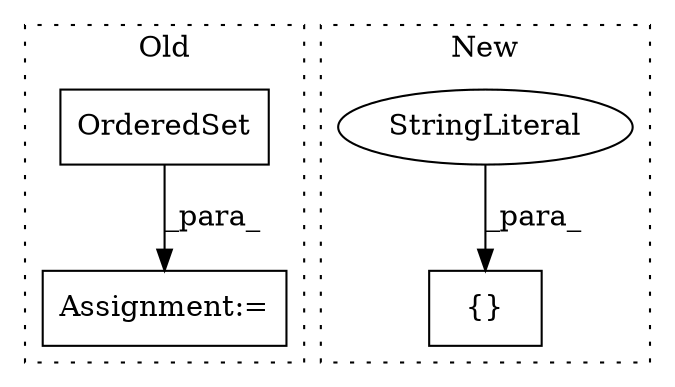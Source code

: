 digraph G {
subgraph cluster0 {
1 [label="OrderedSet" a="32" s="17423,17463" l="11,1" shape="box"];
3 [label="Assignment:=" a="7" s="17295,17465" l="53,2" shape="box"];
label = "Old";
style="dotted";
}
subgraph cluster1 {
2 [label="{}" a="4" s="19298,19316" l="1,1" shape="box"];
4 [label="StringLiteral" a="45" s="19299" l="7" shape="ellipse"];
label = "New";
style="dotted";
}
1 -> 3 [label="_para_"];
4 -> 2 [label="_para_"];
}